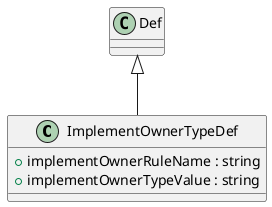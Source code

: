 @startuml
class ImplementOwnerTypeDef {
    + implementOwnerRuleName : string
    + implementOwnerTypeValue : string
}
Def <|-- ImplementOwnerTypeDef
@enduml
